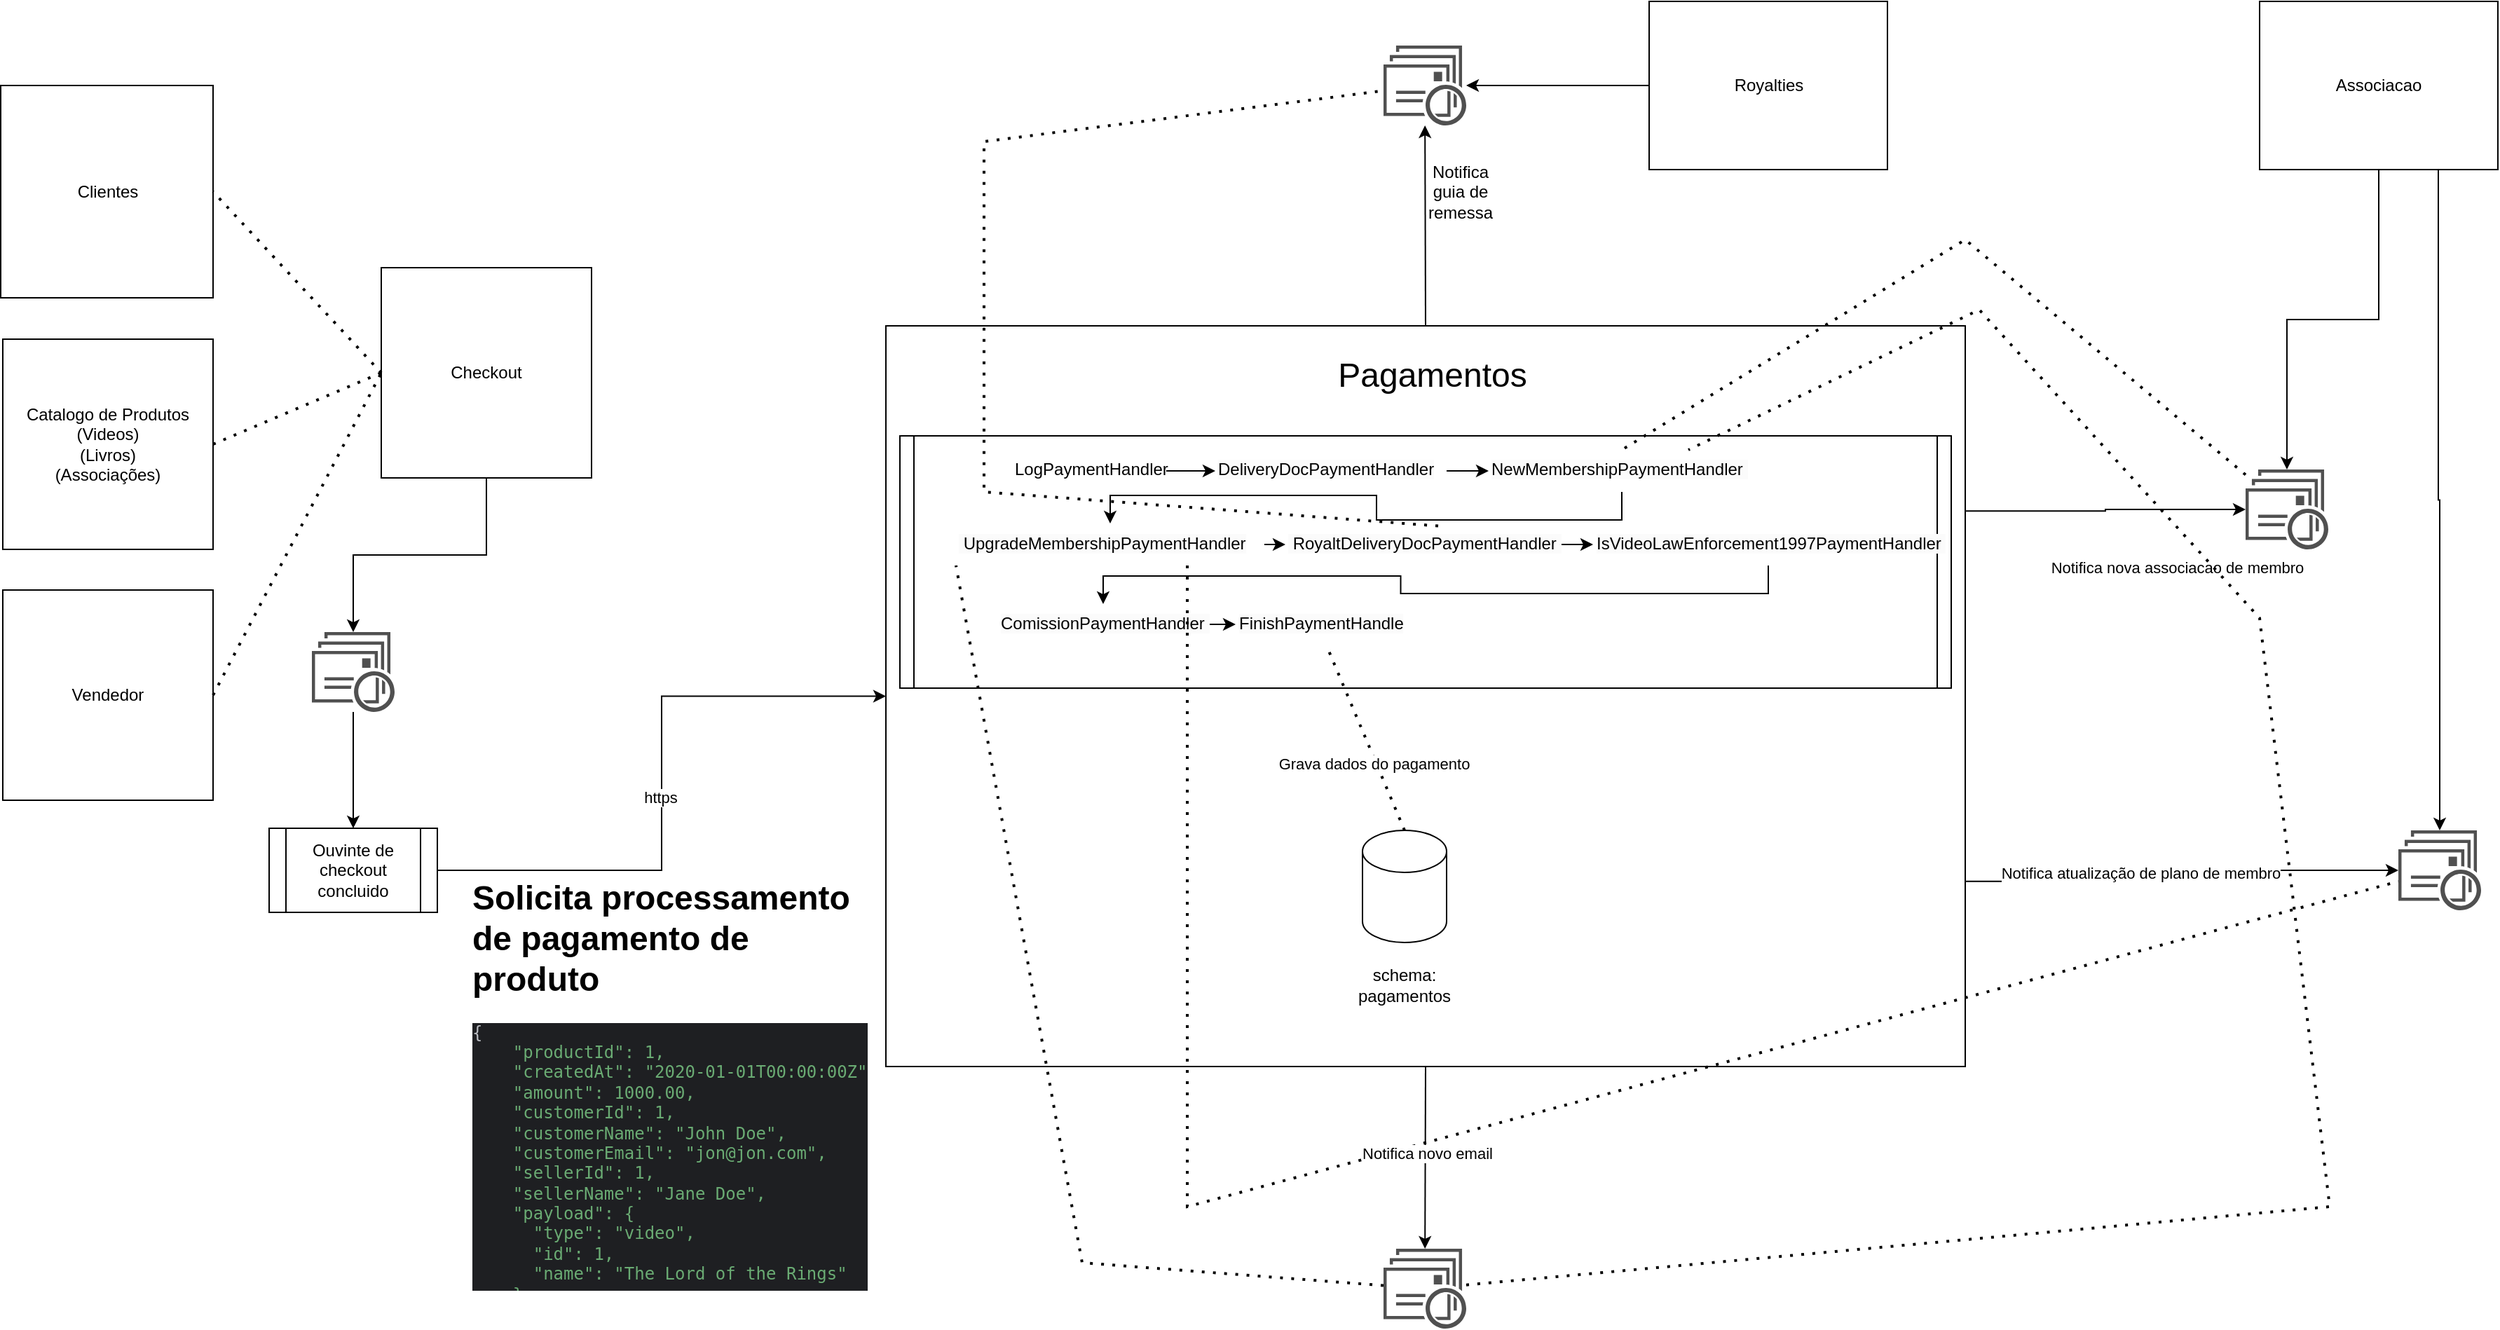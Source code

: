 <mxfile version="22.1.7" type="device">
  <diagram name="Page-1" id="vk8tSEAKcOo1Sl1ssUcD">
    <mxGraphModel dx="2100" dy="1128" grid="1" gridSize="10" guides="1" tooltips="1" connect="1" arrows="1" fold="1" page="1" pageScale="1" pageWidth="850" pageHeight="1100" math="0" shadow="0">
      <root>
        <mxCell id="0" />
        <mxCell id="1" parent="0" />
        <mxCell id="quveMSsdK9fKK107FvVd-44" style="edgeStyle=orthogonalEdgeStyle;rounded=0;orthogonalLoop=1;jettySize=auto;html=1;exitX=1;exitY=0.25;exitDx=0;exitDy=0;" edge="1" parent="1" source="quveMSsdK9fKK107FvVd-1" target="quveMSsdK9fKK107FvVd-40">
          <mxGeometry relative="1" as="geometry" />
        </mxCell>
        <mxCell id="quveMSsdK9fKK107FvVd-46" value="Notifica nova associacao de membro" style="edgeLabel;html=1;align=center;verticalAlign=middle;resizable=0;points=[];" vertex="1" connectable="0" parent="quveMSsdK9fKK107FvVd-44">
          <mxGeometry x="-0.141" y="-1" relative="1" as="geometry">
            <mxPoint x="64" y="39" as="offset" />
          </mxGeometry>
        </mxCell>
        <mxCell id="quveMSsdK9fKK107FvVd-45" style="edgeStyle=orthogonalEdgeStyle;rounded=0;orthogonalLoop=1;jettySize=auto;html=1;exitX=1;exitY=0.75;exitDx=0;exitDy=0;" edge="1" parent="1" source="quveMSsdK9fKK107FvVd-1" target="quveMSsdK9fKK107FvVd-41">
          <mxGeometry relative="1" as="geometry" />
        </mxCell>
        <mxCell id="quveMSsdK9fKK107FvVd-47" value="Notifica atualização de plano de membro" style="edgeLabel;html=1;align=center;verticalAlign=middle;resizable=0;points=[];" vertex="1" connectable="0" parent="quveMSsdK9fKK107FvVd-45">
          <mxGeometry x="-0.221" y="6" relative="1" as="geometry">
            <mxPoint x="1" as="offset" />
          </mxGeometry>
        </mxCell>
        <mxCell id="quveMSsdK9fKK107FvVd-1" value="" style="rounded=0;whiteSpace=wrap;html=1;" vertex="1" parent="1">
          <mxGeometry x="690" y="321.5" width="770" height="528.5" as="geometry" />
        </mxCell>
        <mxCell id="quveMSsdK9fKK107FvVd-2" value="Royalties" style="rounded=0;whiteSpace=wrap;html=1;" vertex="1" parent="1">
          <mxGeometry x="1234.5" y="90" width="170" height="120" as="geometry" />
        </mxCell>
        <mxCell id="quveMSsdK9fKK107FvVd-6" value="" style="sketch=0;pointerEvents=1;shadow=0;dashed=0;html=1;strokeColor=none;fillColor=#505050;labelPosition=center;verticalLabelPosition=bottom;verticalAlign=top;outlineConnect=0;align=center;shape=mxgraph.office.communications.queue_viewer;" vertex="1" parent="1">
          <mxGeometry x="1045" y="121.5" width="59" height="57" as="geometry" />
        </mxCell>
        <mxCell id="quveMSsdK9fKK107FvVd-7" value="" style="endArrow=classic;html=1;rounded=0;exitX=0;exitY=0.5;exitDx=0;exitDy=0;" edge="1" parent="1" source="quveMSsdK9fKK107FvVd-2" target="quveMSsdK9fKK107FvVd-6">
          <mxGeometry width="50" height="50" relative="1" as="geometry">
            <mxPoint x="1044.5" y="321.5" as="sourcePoint" />
            <mxPoint x="1094.5" y="271.5" as="targetPoint" />
          </mxGeometry>
        </mxCell>
        <mxCell id="quveMSsdK9fKK107FvVd-8" value="" style="endArrow=classic;html=1;rounded=0;exitX=0.5;exitY=0;exitDx=0;exitDy=0;" edge="1" parent="1" source="quveMSsdK9fKK107FvVd-1" target="quveMSsdK9fKK107FvVd-6">
          <mxGeometry width="50" height="50" relative="1" as="geometry">
            <mxPoint x="739.5" y="331.5" as="sourcePoint" />
            <mxPoint x="789.5" y="281.5" as="targetPoint" />
          </mxGeometry>
        </mxCell>
        <mxCell id="quveMSsdK9fKK107FvVd-9" value="Notifica guia de remessa" style="text;html=1;strokeColor=none;fillColor=none;align=center;verticalAlign=middle;whiteSpace=wrap;rounded=0;" vertex="1" parent="1">
          <mxGeometry x="1069.5" y="211.5" width="60" height="28.5" as="geometry" />
        </mxCell>
        <mxCell id="quveMSsdK9fKK107FvVd-10" value="Clientes" style="whiteSpace=wrap;html=1;aspect=fixed;" vertex="1" parent="1">
          <mxGeometry x="58.5" y="150" width="151.5" height="151.5" as="geometry" />
        </mxCell>
        <mxCell id="quveMSsdK9fKK107FvVd-11" value="Catalogo de Produtos&lt;br&gt;(Videos)&lt;br&gt;(Livros)&lt;br&gt;(Associações)" style="whiteSpace=wrap;html=1;aspect=fixed;" vertex="1" parent="1">
          <mxGeometry x="60" y="331" width="150" height="150" as="geometry" />
        </mxCell>
        <mxCell id="quveMSsdK9fKK107FvVd-27" style="edgeStyle=orthogonalEdgeStyle;rounded=0;orthogonalLoop=1;jettySize=auto;html=1;exitX=0.5;exitY=1;exitDx=0;exitDy=0;" edge="1" parent="1" source="quveMSsdK9fKK107FvVd-13" target="quveMSsdK9fKK107FvVd-24">
          <mxGeometry relative="1" as="geometry" />
        </mxCell>
        <mxCell id="quveMSsdK9fKK107FvVd-13" value="Checkout" style="whiteSpace=wrap;html=1;aspect=fixed;" vertex="1" parent="1">
          <mxGeometry x="330" y="280" width="150" height="150" as="geometry" />
        </mxCell>
        <mxCell id="quveMSsdK9fKK107FvVd-17" value="" style="endArrow=none;dashed=1;html=1;dashPattern=1 3;strokeWidth=2;rounded=0;exitX=1;exitY=0.5;exitDx=0;exitDy=0;entryX=0;entryY=0.5;entryDx=0;entryDy=0;" edge="1" parent="1" source="quveMSsdK9fKK107FvVd-11" target="quveMSsdK9fKK107FvVd-13">
          <mxGeometry width="50" height="50" relative="1" as="geometry">
            <mxPoint x="220" y="470" as="sourcePoint" />
            <mxPoint x="270" y="420" as="targetPoint" />
          </mxGeometry>
        </mxCell>
        <mxCell id="quveMSsdK9fKK107FvVd-22" value="" style="endArrow=none;dashed=1;html=1;dashPattern=1 3;strokeWidth=2;rounded=0;entryX=1;entryY=0.5;entryDx=0;entryDy=0;exitX=0;exitY=0.5;exitDx=0;exitDy=0;" edge="1" parent="1" source="quveMSsdK9fKK107FvVd-13" target="quveMSsdK9fKK107FvVd-10">
          <mxGeometry width="50" height="50" relative="1" as="geometry">
            <mxPoint x="470" y="440" as="sourcePoint" />
            <mxPoint x="520" y="390" as="targetPoint" />
          </mxGeometry>
        </mxCell>
        <mxCell id="quveMSsdK9fKK107FvVd-24" value="" style="sketch=0;pointerEvents=1;shadow=0;dashed=0;html=1;strokeColor=none;fillColor=#505050;labelPosition=center;verticalLabelPosition=bottom;verticalAlign=top;outlineConnect=0;align=center;shape=mxgraph.office.communications.queue_viewer;" vertex="1" parent="1">
          <mxGeometry x="280.5" y="540" width="59" height="57" as="geometry" />
        </mxCell>
        <mxCell id="quveMSsdK9fKK107FvVd-34" style="edgeStyle=orthogonalEdgeStyle;rounded=0;orthogonalLoop=1;jettySize=auto;html=1;exitX=1;exitY=0.5;exitDx=0;exitDy=0;entryX=0;entryY=0.5;entryDx=0;entryDy=0;" edge="1" parent="1" source="quveMSsdK9fKK107FvVd-25" target="quveMSsdK9fKK107FvVd-1">
          <mxGeometry relative="1" as="geometry" />
        </mxCell>
        <mxCell id="quveMSsdK9fKK107FvVd-37" value="https" style="edgeLabel;html=1;align=center;verticalAlign=middle;resizable=0;points=[];" vertex="1" connectable="0" parent="quveMSsdK9fKK107FvVd-34">
          <mxGeometry x="-0.043" y="1" relative="1" as="geometry">
            <mxPoint as="offset" />
          </mxGeometry>
        </mxCell>
        <mxCell id="quveMSsdK9fKK107FvVd-25" value="Ouvinte de checkout concluido" style="shape=process;whiteSpace=wrap;html=1;backgroundOutline=1;" vertex="1" parent="1">
          <mxGeometry x="250" y="680" width="120" height="60" as="geometry" />
        </mxCell>
        <mxCell id="quveMSsdK9fKK107FvVd-30" value="" style="endArrow=classic;html=1;rounded=0;" edge="1" parent="1" source="quveMSsdK9fKK107FvVd-24" target="quveMSsdK9fKK107FvVd-25">
          <mxGeometry width="50" height="50" relative="1" as="geometry">
            <mxPoint x="630" y="440" as="sourcePoint" />
            <mxPoint x="680" y="390" as="targetPoint" />
          </mxGeometry>
        </mxCell>
        <mxCell id="quveMSsdK9fKK107FvVd-36" value="&lt;h1&gt;Solicita processamento de pagamento de produto&lt;/h1&gt;&lt;div style=&quot;background-color:#1e1f22;color:#bcbec4&quot;&gt;&lt;pre style=&quot;font-family:&#39;JetBrains Mono&#39;,monospace;font-size:9,8pt;&quot;&gt;{&lt;br&gt;&lt;span style=&quot;color:#6aab73;&quot;&gt;    &quot;productId&quot;: 1,&lt;br&gt;&lt;/span&gt;&lt;span style=&quot;color:#6aab73;&quot;&gt;    &quot;createdAt&quot;: &quot;2020-01-01T00:00:00Z&quot;,&lt;br&gt;&lt;/span&gt;&lt;span style=&quot;color:#6aab73;&quot;&gt;    &quot;amount&quot;: 1000.00,&lt;br&gt;&lt;/span&gt;&lt;span style=&quot;color:#6aab73;&quot;&gt;    &quot;customerId&quot;: 1,&lt;br&gt;&lt;/span&gt;&lt;span style=&quot;color:#6aab73;&quot;&gt;    &quot;customerName&quot;: &quot;John Doe&quot;,&lt;br&gt;&lt;/span&gt;&lt;span style=&quot;color:#6aab73;&quot;&gt;    &quot;customerEmail&quot;: &quot;jon@jon.com&quot;,&lt;br&gt;&lt;/span&gt;&lt;span style=&quot;color:#6aab73;&quot;&gt;    &quot;sellerId&quot;: 1,&lt;br&gt;&lt;/span&gt;&lt;span style=&quot;color:#6aab73;&quot;&gt;    &quot;sellerName&quot;: &quot;Jane Doe&quot;,&lt;br&gt;&lt;/span&gt;&lt;span style=&quot;color:#6aab73;&quot;&gt;    &quot;payload&quot;: {&lt;br&gt;&lt;/span&gt;&lt;span style=&quot;color:#6aab73;&quot;&gt;      &quot;type&quot;: &quot;video&quot;,&lt;br&gt;&lt;/span&gt;&lt;span style=&quot;color:#6aab73;&quot;&gt;      &quot;id&quot;: 1,&lt;br&gt;&lt;/span&gt;&lt;span style=&quot;color:#6aab73;&quot;&gt;      &quot;name&quot;: &quot;The Lord of the Rings&quot;&lt;br&gt;&lt;/span&gt;&lt;span style=&quot;color:#6aab73;&quot;&gt;    }&lt;br&gt;&lt;/span&gt;&lt;span style=&quot;color:#6aab73;&quot;&gt;  }&lt;/span&gt;&lt;/pre&gt;&lt;/div&gt;" style="text;html=1;strokeColor=none;fillColor=none;spacing=5;spacingTop=-20;whiteSpace=wrap;overflow=hidden;rounded=0;" vertex="1" parent="1">
          <mxGeometry x="390" y="710" width="290" height="300" as="geometry" />
        </mxCell>
        <mxCell id="quveMSsdK9fKK107FvVd-42" style="edgeStyle=orthogonalEdgeStyle;rounded=0;orthogonalLoop=1;jettySize=auto;html=1;exitX=0.5;exitY=1;exitDx=0;exitDy=0;" edge="1" parent="1" source="quveMSsdK9fKK107FvVd-38" target="quveMSsdK9fKK107FvVd-40">
          <mxGeometry relative="1" as="geometry" />
        </mxCell>
        <mxCell id="quveMSsdK9fKK107FvVd-43" style="edgeStyle=orthogonalEdgeStyle;rounded=0;orthogonalLoop=1;jettySize=auto;html=1;exitX=0.75;exitY=1;exitDx=0;exitDy=0;" edge="1" parent="1" source="quveMSsdK9fKK107FvVd-38" target="quveMSsdK9fKK107FvVd-41">
          <mxGeometry relative="1" as="geometry" />
        </mxCell>
        <mxCell id="quveMSsdK9fKK107FvVd-38" value="Associacao" style="rounded=0;whiteSpace=wrap;html=1;" vertex="1" parent="1">
          <mxGeometry x="1670" y="90" width="170" height="120" as="geometry" />
        </mxCell>
        <mxCell id="quveMSsdK9fKK107FvVd-39" value="&lt;font style=&quot;font-size: 24px;&quot;&gt;Pagamentos&lt;/font&gt;" style="text;html=1;strokeColor=none;fillColor=none;align=center;verticalAlign=middle;whiteSpace=wrap;rounded=0;" vertex="1" parent="1">
          <mxGeometry x="910" y="321.5" width="340" height="70" as="geometry" />
        </mxCell>
        <mxCell id="quveMSsdK9fKK107FvVd-40" value="" style="sketch=0;pointerEvents=1;shadow=0;dashed=0;html=1;strokeColor=none;fillColor=#505050;labelPosition=center;verticalLabelPosition=bottom;verticalAlign=top;outlineConnect=0;align=center;shape=mxgraph.office.communications.queue_viewer;" vertex="1" parent="1">
          <mxGeometry x="1660" y="424" width="59" height="57" as="geometry" />
        </mxCell>
        <mxCell id="quveMSsdK9fKK107FvVd-41" value="" style="sketch=0;pointerEvents=1;shadow=0;dashed=0;html=1;strokeColor=none;fillColor=#505050;labelPosition=center;verticalLabelPosition=bottom;verticalAlign=top;outlineConnect=0;align=center;shape=mxgraph.office.communications.queue_viewer;" vertex="1" parent="1">
          <mxGeometry x="1769" y="681.5" width="59" height="57" as="geometry" />
        </mxCell>
        <mxCell id="quveMSsdK9fKK107FvVd-48" value="" style="shape=cylinder3;whiteSpace=wrap;html=1;boundedLbl=1;backgroundOutline=1;size=15;" vertex="1" parent="1">
          <mxGeometry x="1030" y="681.5" width="60" height="80" as="geometry" />
        </mxCell>
        <mxCell id="quveMSsdK9fKK107FvVd-49" value="schema: pagamentos" style="text;html=1;strokeColor=none;fillColor=none;align=center;verticalAlign=middle;whiteSpace=wrap;rounded=0;" vertex="1" parent="1">
          <mxGeometry x="1015" y="761.5" width="90" height="60" as="geometry" />
        </mxCell>
        <mxCell id="quveMSsdK9fKK107FvVd-50" value="" style="shape=process;whiteSpace=wrap;html=1;backgroundOutline=1;size=0.013;" vertex="1" parent="1">
          <mxGeometry x="700" y="400" width="750" height="180" as="geometry" />
        </mxCell>
        <mxCell id="quveMSsdK9fKK107FvVd-82" style="edgeStyle=orthogonalEdgeStyle;rounded=0;orthogonalLoop=1;jettySize=auto;html=1;exitX=0.5;exitY=1;exitDx=0;exitDy=0;entryX=0.5;entryY=0;entryDx=0;entryDy=0;" edge="1" parent="1" source="quveMSsdK9fKK107FvVd-59" target="quveMSsdK9fKK107FvVd-61">
          <mxGeometry relative="1" as="geometry" />
        </mxCell>
        <mxCell id="quveMSsdK9fKK107FvVd-59" value="&lt;span style=&quot;color: rgb(0, 0, 0); font-family: Helvetica; font-size: 12px; font-style: normal; font-variant-ligatures: normal; font-variant-caps: normal; font-weight: 400; letter-spacing: normal; orphans: 2; text-align: center; text-indent: 0px; text-transform: none; widows: 2; word-spacing: 0px; -webkit-text-stroke-width: 0px; background-color: rgb(251, 251, 251); text-decoration-thickness: initial; text-decoration-style: initial; text-decoration-color: initial; float: none; display: inline !important;&quot;&gt;NewMembershipPaymentHandler&amp;nbsp;&lt;/span&gt;" style="text;whiteSpace=wrap;html=1;" vertex="1" parent="1">
          <mxGeometry x="1120" y="410" width="190" height="30" as="geometry" />
        </mxCell>
        <mxCell id="quveMSsdK9fKK107FvVd-81" style="edgeStyle=orthogonalEdgeStyle;rounded=0;orthogonalLoop=1;jettySize=auto;html=1;exitX=1;exitY=0.5;exitDx=0;exitDy=0;entryX=0;entryY=0.5;entryDx=0;entryDy=0;" edge="1" parent="1" source="quveMSsdK9fKK107FvVd-60" target="quveMSsdK9fKK107FvVd-59">
          <mxGeometry relative="1" as="geometry" />
        </mxCell>
        <mxCell id="quveMSsdK9fKK107FvVd-60" value="&lt;span style=&quot;color: rgb(0, 0, 0); font-family: Helvetica; font-size: 12px; font-style: normal; font-variant-ligatures: normal; font-variant-caps: normal; font-weight: 400; letter-spacing: normal; orphans: 2; text-align: center; text-indent: 0px; text-transform: none; widows: 2; word-spacing: 0px; -webkit-text-stroke-width: 0px; background-color: rgb(251, 251, 251); text-decoration-thickness: initial; text-decoration-style: initial; text-decoration-color: initial; float: none; display: inline !important;&quot;&gt;DeliveryDocPaymentHandler&lt;/span&gt;" style="text;whiteSpace=wrap;html=1;" vertex="1" parent="1">
          <mxGeometry x="925" y="410" width="165" height="30" as="geometry" />
        </mxCell>
        <mxCell id="quveMSsdK9fKK107FvVd-75" style="edgeStyle=orthogonalEdgeStyle;rounded=0;orthogonalLoop=1;jettySize=auto;html=1;exitX=1;exitY=0.5;exitDx=0;exitDy=0;entryX=0;entryY=0.5;entryDx=0;entryDy=0;" edge="1" parent="1" source="quveMSsdK9fKK107FvVd-61" target="quveMSsdK9fKK107FvVd-62">
          <mxGeometry relative="1" as="geometry" />
        </mxCell>
        <mxCell id="quveMSsdK9fKK107FvVd-61" value="&lt;span style=&quot;color: rgb(0, 0, 0); font-family: Helvetica; font-size: 12px; font-style: normal; font-variant-ligatures: normal; font-variant-caps: normal; font-weight: 400; letter-spacing: normal; orphans: 2; text-align: center; text-indent: 0px; text-transform: none; widows: 2; word-spacing: 0px; -webkit-text-stroke-width: 0px; background-color: rgb(251, 251, 251); text-decoration-thickness: initial; text-decoration-style: initial; text-decoration-color: initial; float: none; display: inline !important;&quot;&gt;&lt;span&gt;&amp;nbsp;&lt;/span&gt;UpgradeMembershipPaymentHandler&lt;/span&gt;" style="text;whiteSpace=wrap;html=1;" vertex="1" parent="1">
          <mxGeometry x="740" y="462.5" width="220" height="30" as="geometry" />
        </mxCell>
        <mxCell id="quveMSsdK9fKK107FvVd-86" style="edgeStyle=orthogonalEdgeStyle;rounded=0;orthogonalLoop=1;jettySize=auto;html=1;exitX=1;exitY=0.5;exitDx=0;exitDy=0;entryX=0;entryY=0.5;entryDx=0;entryDy=0;" edge="1" parent="1" source="quveMSsdK9fKK107FvVd-62" target="quveMSsdK9fKK107FvVd-85">
          <mxGeometry relative="1" as="geometry" />
        </mxCell>
        <mxCell id="quveMSsdK9fKK107FvVd-62" value="&lt;span style=&quot;color: rgb(0, 0, 0); font-family: Helvetica; font-size: 12px; font-style: normal; font-variant-ligatures: normal; font-variant-caps: normal; font-weight: 400; letter-spacing: normal; orphans: 2; text-align: center; text-indent: 0px; text-transform: none; widows: 2; word-spacing: 0px; -webkit-text-stroke-width: 0px; background-color: rgb(251, 251, 251); text-decoration-thickness: initial; text-decoration-style: initial; text-decoration-color: initial; float: none; display: inline !important;&quot;&gt;&lt;span&gt;&amp;nbsp;&lt;/span&gt;RoyaltDeliveryDocPaymentHandler&amp;nbsp;&lt;/span&gt;" style="text;whiteSpace=wrap;html=1;" vertex="1" parent="1">
          <mxGeometry x="975" y="462.5" width="195" height="30" as="geometry" />
        </mxCell>
        <mxCell id="quveMSsdK9fKK107FvVd-83" style="edgeStyle=orthogonalEdgeStyle;rounded=0;orthogonalLoop=1;jettySize=auto;html=1;exitX=0.5;exitY=1;exitDx=0;exitDy=0;" edge="1" parent="1" source="quveMSsdK9fKK107FvVd-85" target="quveMSsdK9fKK107FvVd-64">
          <mxGeometry relative="1" as="geometry">
            <mxPoint x="1350" y="490" as="sourcePoint" />
          </mxGeometry>
        </mxCell>
        <mxCell id="quveMSsdK9fKK107FvVd-78" style="edgeStyle=orthogonalEdgeStyle;rounded=0;orthogonalLoop=1;jettySize=auto;html=1;exitX=1;exitY=0.5;exitDx=0;exitDy=0;entryX=0;entryY=0.5;entryDx=0;entryDy=0;" edge="1" parent="1" source="quveMSsdK9fKK107FvVd-64" target="quveMSsdK9fKK107FvVd-65">
          <mxGeometry relative="1" as="geometry" />
        </mxCell>
        <mxCell id="quveMSsdK9fKK107FvVd-64" value="&lt;span style=&quot;color: rgb(0, 0, 0); font-family: Helvetica; font-size: 12px; font-style: normal; font-variant-ligatures: normal; font-variant-caps: normal; font-weight: 400; letter-spacing: normal; orphans: 2; text-align: center; text-indent: 0px; text-transform: none; widows: 2; word-spacing: 0px; -webkit-text-stroke-width: 0px; background-color: rgb(251, 251, 251); text-decoration-thickness: initial; text-decoration-style: initial; text-decoration-color: initial; float: none; display: inline !important;&quot;&gt;ComissionPaymentHandler&amp;nbsp;&lt;/span&gt;" style="text;whiteSpace=wrap;html=1;" vertex="1" parent="1">
          <mxGeometry x="770" y="520" width="150" height="29" as="geometry" />
        </mxCell>
        <mxCell id="quveMSsdK9fKK107FvVd-65" value="&lt;span style=&quot;color: rgb(0, 0, 0); font-family: Helvetica; font-size: 12px; font-style: normal; font-variant-ligatures: normal; font-variant-caps: normal; font-weight: 400; letter-spacing: normal; orphans: 2; text-align: center; text-indent: 0px; text-transform: none; widows: 2; word-spacing: 0px; -webkit-text-stroke-width: 0px; background-color: rgb(251, 251, 251); text-decoration-thickness: initial; text-decoration-style: initial; text-decoration-color: initial; float: none; display: inline !important;&quot;&gt;FinishPaymentHandle&lt;/span&gt;" style="text;whiteSpace=wrap;html=1;" vertex="1" parent="1">
          <mxGeometry x="939.5" y="520" width="130" height="30" as="geometry" />
        </mxCell>
        <mxCell id="quveMSsdK9fKK107FvVd-68" style="edgeStyle=orthogonalEdgeStyle;rounded=0;orthogonalLoop=1;jettySize=auto;html=1;exitX=1;exitY=0.5;exitDx=0;exitDy=0;entryX=0;entryY=0.5;entryDx=0;entryDy=0;" edge="1" parent="1" source="quveMSsdK9fKK107FvVd-67" target="quveMSsdK9fKK107FvVd-60">
          <mxGeometry relative="1" as="geometry" />
        </mxCell>
        <mxCell id="quveMSsdK9fKK107FvVd-67" value="LogPaymentHandler" style="text;whiteSpace=wrap;" vertex="1" parent="1">
          <mxGeometry x="780" y="410" width="110" height="30" as="geometry" />
        </mxCell>
        <mxCell id="quveMSsdK9fKK107FvVd-73" value="" style="endArrow=none;dashed=1;html=1;dashPattern=1 3;strokeWidth=2;rounded=0;entryX=0.5;entryY=0;entryDx=0;entryDy=0;" edge="1" parent="1" source="quveMSsdK9fKK107FvVd-40" target="quveMSsdK9fKK107FvVd-59">
          <mxGeometry width="50" height="50" relative="1" as="geometry">
            <mxPoint x="1100" y="480" as="sourcePoint" />
            <mxPoint x="1150" y="430" as="targetPoint" />
            <Array as="points">
              <mxPoint x="1460" y="260" />
            </Array>
          </mxGeometry>
        </mxCell>
        <mxCell id="quveMSsdK9fKK107FvVd-74" value="" style="endArrow=none;dashed=1;html=1;dashPattern=1 3;strokeWidth=2;rounded=0;entryX=0.5;entryY=1;entryDx=0;entryDy=0;exitX=0.5;exitY=0;exitDx=0;exitDy=0;exitPerimeter=0;" edge="1" parent="1" source="quveMSsdK9fKK107FvVd-48" target="quveMSsdK9fKK107FvVd-65">
          <mxGeometry width="50" height="50" relative="1" as="geometry">
            <mxPoint x="1100" y="770" as="sourcePoint" />
            <mxPoint x="1150" y="720" as="targetPoint" />
          </mxGeometry>
        </mxCell>
        <mxCell id="quveMSsdK9fKK107FvVd-91" value="Grava dados do pagamento" style="edgeLabel;html=1;align=center;verticalAlign=middle;resizable=0;points=[];" vertex="1" connectable="0" parent="quveMSsdK9fKK107FvVd-74">
          <mxGeometry x="-0.272" y="2" relative="1" as="geometry">
            <mxPoint y="-1" as="offset" />
          </mxGeometry>
        </mxCell>
        <mxCell id="quveMSsdK9fKK107FvVd-85" value="&lt;span style=&quot;color: rgb(0, 0, 0); font-family: Helvetica; font-size: 12px; font-style: normal; font-variant-ligatures: normal; font-variant-caps: normal; font-weight: 400; letter-spacing: normal; orphans: 2; text-align: center; text-indent: 0px; text-transform: none; widows: 2; word-spacing: 0px; -webkit-text-stroke-width: 0px; background-color: rgb(251, 251, 251); text-decoration-thickness: initial; text-decoration-style: initial; text-decoration-color: initial; float: none; display: inline !important;&quot;&gt;IsVideoLawEnforcement1997PaymentHandler&amp;nbsp;&lt;/span&gt;" style="text;whiteSpace=wrap;html=1;" vertex="1" parent="1">
          <mxGeometry x="1194.5" y="462.5" width="250" height="30" as="geometry" />
        </mxCell>
        <mxCell id="quveMSsdK9fKK107FvVd-89" value="" style="endArrow=none;dashed=1;html=1;dashPattern=1 3;strokeWidth=2;rounded=0;exitX=0.75;exitY=1;exitDx=0;exitDy=0;" edge="1" parent="1" source="quveMSsdK9fKK107FvVd-61" target="quveMSsdK9fKK107FvVd-41">
          <mxGeometry width="50" height="50" relative="1" as="geometry">
            <mxPoint x="1100" y="630" as="sourcePoint" />
            <mxPoint x="1150" y="580" as="targetPoint" />
            <Array as="points">
              <mxPoint x="905" y="950" />
            </Array>
          </mxGeometry>
        </mxCell>
        <mxCell id="quveMSsdK9fKK107FvVd-90" value="" style="endArrow=none;dashed=1;html=1;dashPattern=1 3;strokeWidth=2;rounded=0;exitX=0.559;exitY=0.06;exitDx=0;exitDy=0;exitPerimeter=0;" edge="1" parent="1" source="quveMSsdK9fKK107FvVd-62" target="quveMSsdK9fKK107FvVd-6">
          <mxGeometry width="50" height="50" relative="1" as="geometry">
            <mxPoint x="1100" y="480" as="sourcePoint" />
            <mxPoint x="1150" y="430" as="targetPoint" />
            <Array as="points">
              <mxPoint x="760" y="440" />
              <mxPoint x="760" y="190" />
            </Array>
          </mxGeometry>
        </mxCell>
        <mxCell id="quveMSsdK9fKK107FvVd-92" value="Vendedor" style="whiteSpace=wrap;html=1;aspect=fixed;" vertex="1" parent="1">
          <mxGeometry x="60" y="510" width="150" height="150" as="geometry" />
        </mxCell>
        <mxCell id="quveMSsdK9fKK107FvVd-93" value="" style="endArrow=none;dashed=1;html=1;dashPattern=1 3;strokeWidth=2;rounded=0;exitX=1;exitY=0.5;exitDx=0;exitDy=0;entryX=0;entryY=0.5;entryDx=0;entryDy=0;" edge="1" parent="1" source="quveMSsdK9fKK107FvVd-92" target="quveMSsdK9fKK107FvVd-13">
          <mxGeometry width="50" height="50" relative="1" as="geometry">
            <mxPoint x="870" y="620" as="sourcePoint" />
            <mxPoint x="920" y="570" as="targetPoint" />
          </mxGeometry>
        </mxCell>
        <mxCell id="quveMSsdK9fKK107FvVd-94" value="" style="sketch=0;pointerEvents=1;shadow=0;dashed=0;html=1;strokeColor=none;fillColor=#505050;labelPosition=center;verticalLabelPosition=bottom;verticalAlign=top;outlineConnect=0;align=center;shape=mxgraph.office.communications.queue_viewer;" vertex="1" parent="1">
          <mxGeometry x="1045" y="980" width="59" height="57" as="geometry" />
        </mxCell>
        <mxCell id="quveMSsdK9fKK107FvVd-95" value="" style="endArrow=classic;html=1;rounded=0;exitX=0.5;exitY=1;exitDx=0;exitDy=0;" edge="1" parent="1" source="quveMSsdK9fKK107FvVd-1" target="quveMSsdK9fKK107FvVd-94">
          <mxGeometry width="50" height="50" relative="1" as="geometry">
            <mxPoint x="1030" y="640" as="sourcePoint" />
            <mxPoint x="1080" y="590" as="targetPoint" />
          </mxGeometry>
        </mxCell>
        <mxCell id="quveMSsdK9fKK107FvVd-96" value="Notifica novo email" style="edgeLabel;html=1;align=center;verticalAlign=middle;resizable=0;points=[];" vertex="1" connectable="0" parent="quveMSsdK9fKK107FvVd-95">
          <mxGeometry x="-0.057" y="1" relative="1" as="geometry">
            <mxPoint as="offset" />
          </mxGeometry>
        </mxCell>
        <mxCell id="quveMSsdK9fKK107FvVd-99" value="" style="endArrow=none;dashed=1;html=1;dashPattern=1 3;strokeWidth=2;rounded=0;entryX=0.75;entryY=0;entryDx=0;entryDy=0;" edge="1" parent="1" source="quveMSsdK9fKK107FvVd-94" target="quveMSsdK9fKK107FvVd-59">
          <mxGeometry width="50" height="50" relative="1" as="geometry">
            <mxPoint x="1270" y="640" as="sourcePoint" />
            <mxPoint x="1320" y="590" as="targetPoint" />
            <Array as="points">
              <mxPoint x="1720" y="950" />
              <mxPoint x="1670" y="530" />
              <mxPoint x="1470" y="310" />
            </Array>
          </mxGeometry>
        </mxCell>
        <mxCell id="quveMSsdK9fKK107FvVd-100" value="" style="endArrow=none;dashed=1;html=1;dashPattern=1 3;strokeWidth=2;rounded=0;entryX=0;entryY=1;entryDx=0;entryDy=0;" edge="1" parent="1" source="quveMSsdK9fKK107FvVd-94" target="quveMSsdK9fKK107FvVd-61">
          <mxGeometry width="50" height="50" relative="1" as="geometry">
            <mxPoint x="1270" y="640" as="sourcePoint" />
            <mxPoint x="1320" y="590" as="targetPoint" />
            <Array as="points">
              <mxPoint x="830" y="990" />
            </Array>
          </mxGeometry>
        </mxCell>
      </root>
    </mxGraphModel>
  </diagram>
</mxfile>
